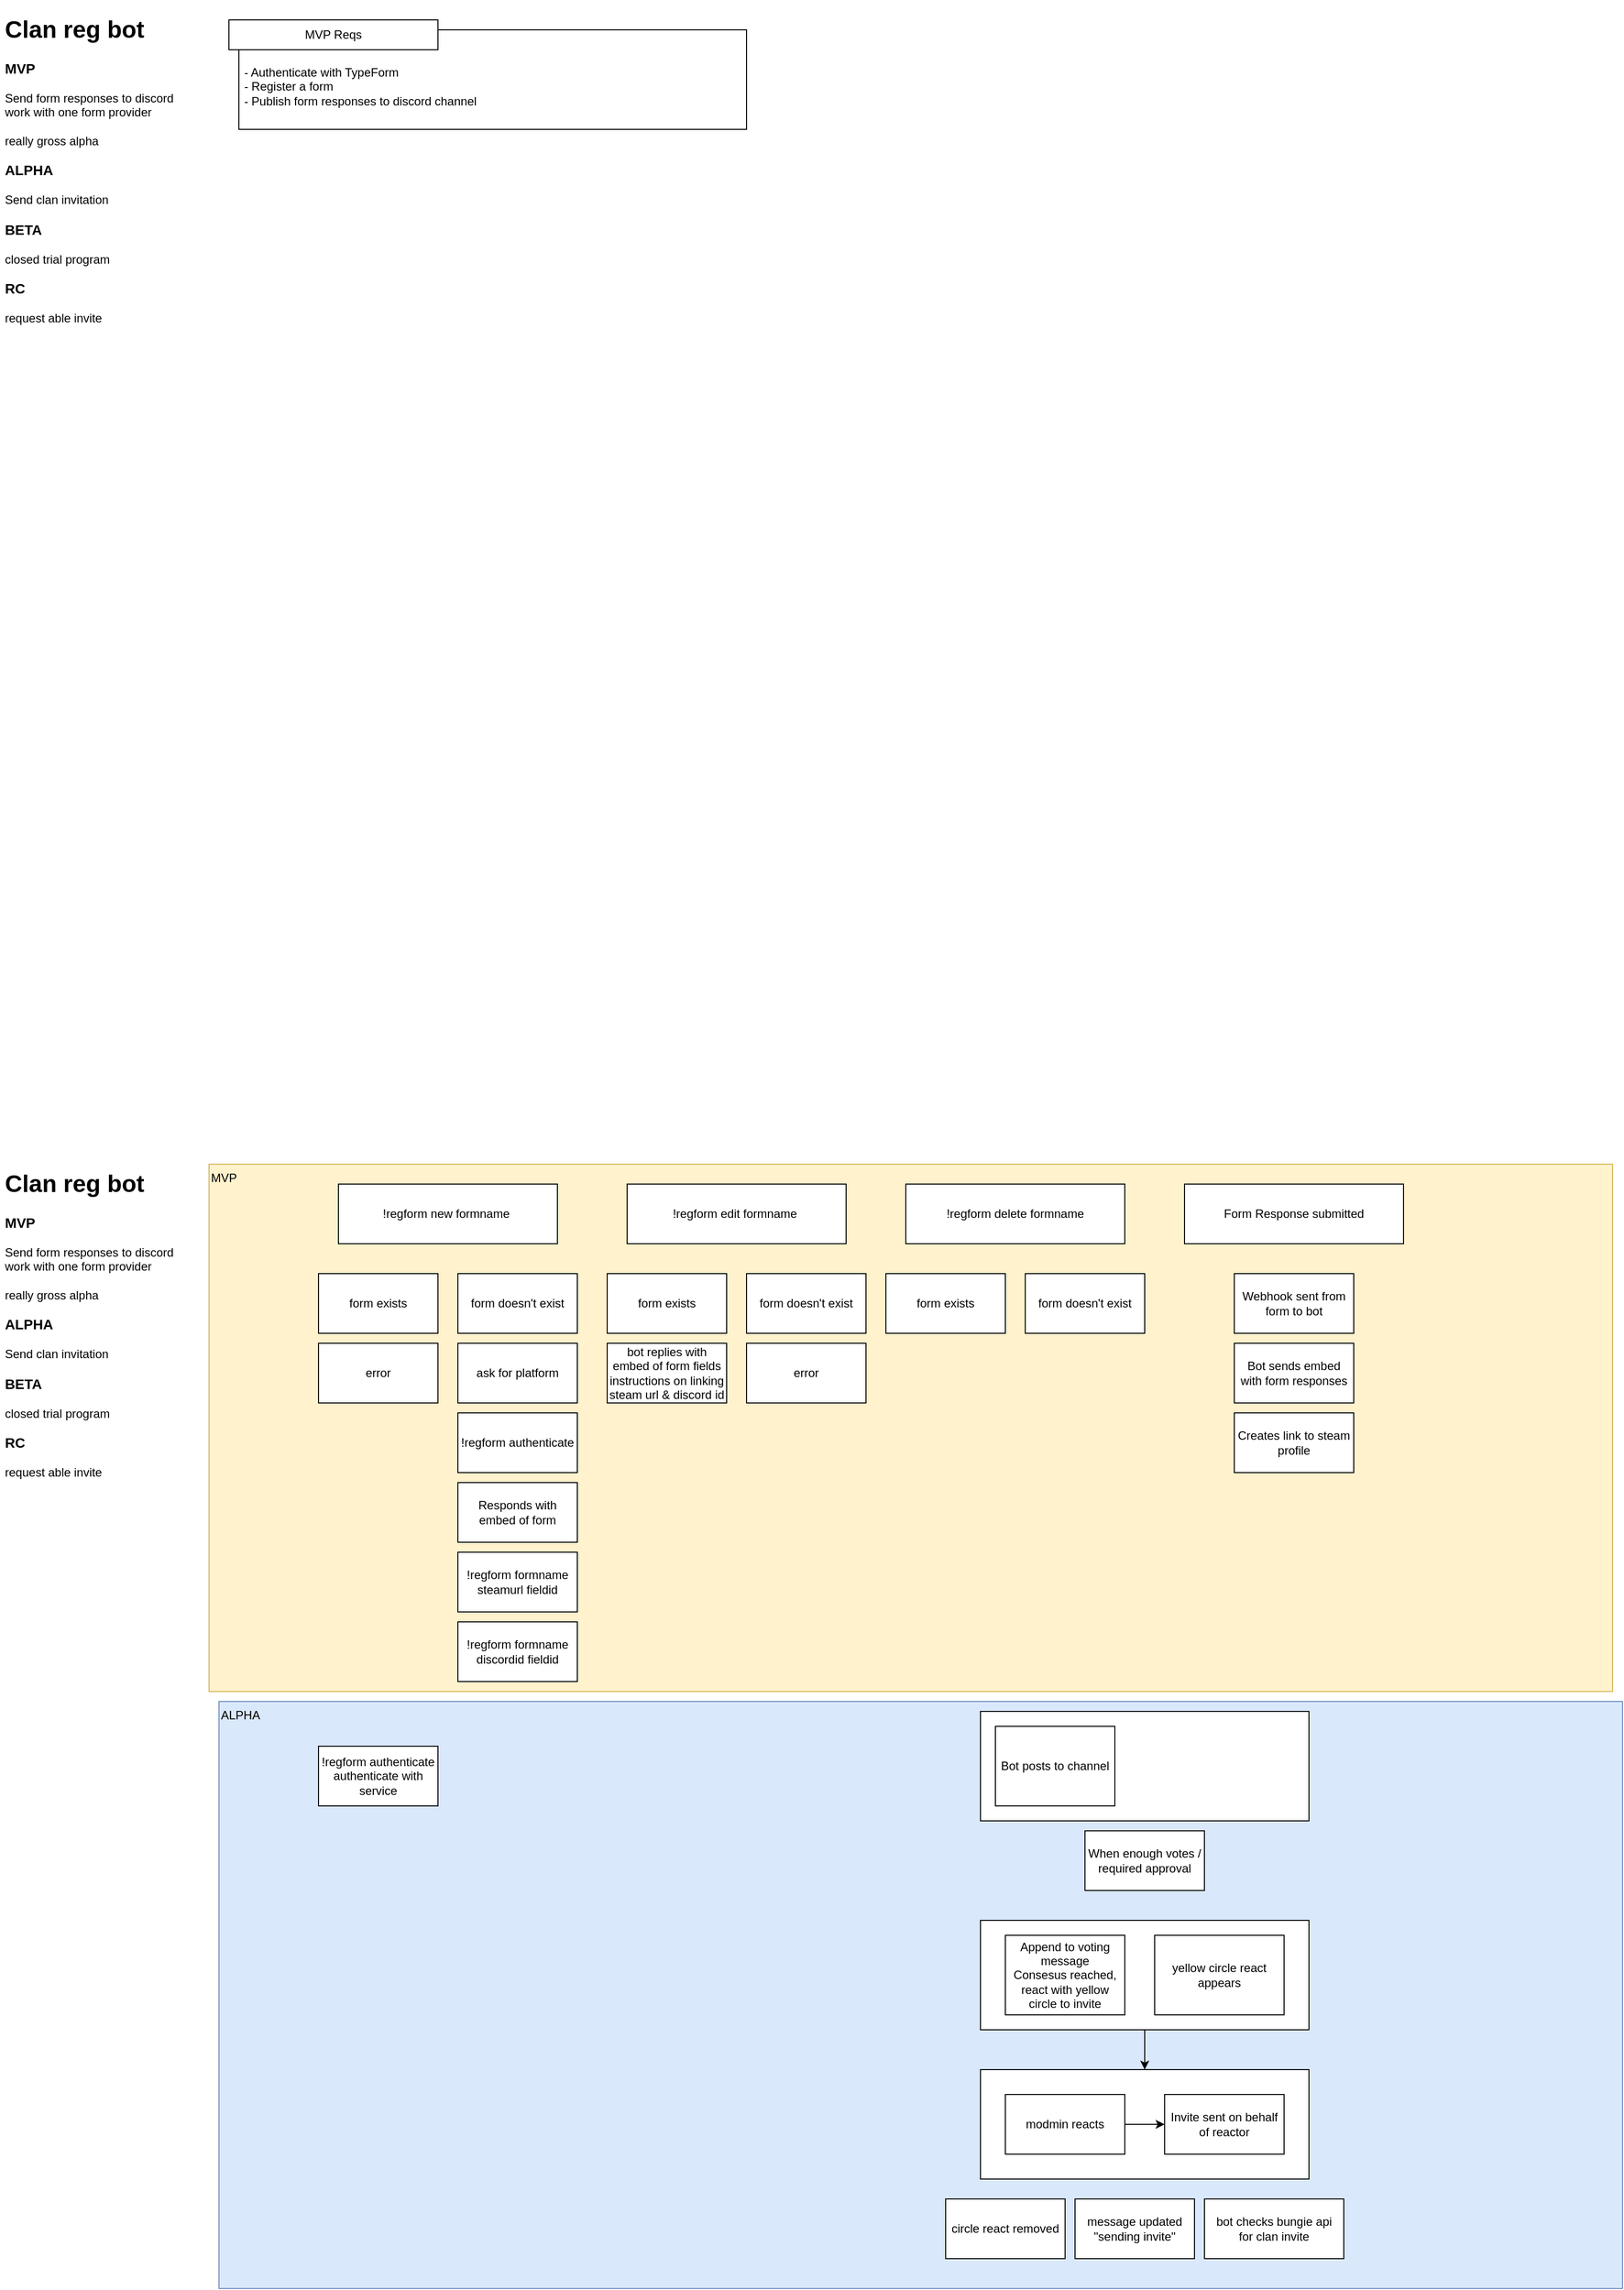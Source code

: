 <mxfile version="14.6.9" type="github">
  <diagram id="RfpNTJ9veeR0UO0Lct0X" name="Page-1">
    <mxGraphModel dx="3137" dy="2131" grid="1" gridSize="10" guides="1" tooltips="1" connect="1" arrows="1" fold="1" page="1" pageScale="1" pageWidth="1654" pageHeight="1169" math="0" shadow="0">
      <root>
        <mxCell id="0" />
        <mxCell id="1" parent="0" />
        <mxCell id="N6XDs_oPTWnc6v9uHJOH-95" value="&lt;br&gt;&lt;br&gt;&amp;nbsp;- Authenticate with TypeForm&lt;br&gt;&amp;nbsp;- Register a form&lt;br&gt;&amp;nbsp;- Publish form responses to discord channel" style="rounded=0;whiteSpace=wrap;html=1;align=left;verticalAlign=top;" vertex="1" parent="1">
          <mxGeometry x="-1400" y="-1120" width="510" height="100" as="geometry" />
        </mxCell>
        <mxCell id="N6XDs_oPTWnc6v9uHJOH-54" value="ALPHA" style="rounded=0;whiteSpace=wrap;html=1;fillColor=#dae8fc;strokeColor=#6c8ebf;align=left;verticalAlign=top;" vertex="1" parent="1">
          <mxGeometry x="-1420" y="560" width="1410" height="590" as="geometry" />
        </mxCell>
        <mxCell id="N6XDs_oPTWnc6v9uHJOH-49" value="" style="rounded=0;whiteSpace=wrap;html=1;" vertex="1" parent="1">
          <mxGeometry x="-655" y="930" width="330" height="110" as="geometry" />
        </mxCell>
        <mxCell id="N6XDs_oPTWnc6v9uHJOH-53" style="edgeStyle=none;rounded=0;orthogonalLoop=1;jettySize=auto;html=1;exitX=0.5;exitY=1;exitDx=0;exitDy=0;" edge="1" parent="1" source="N6XDs_oPTWnc6v9uHJOH-46" target="N6XDs_oPTWnc6v9uHJOH-49">
          <mxGeometry relative="1" as="geometry" />
        </mxCell>
        <mxCell id="N6XDs_oPTWnc6v9uHJOH-46" value="" style="rounded=0;whiteSpace=wrap;html=1;" vertex="1" parent="1">
          <mxGeometry x="-655" y="780" width="330" height="110" as="geometry" />
        </mxCell>
        <mxCell id="N6XDs_oPTWnc6v9uHJOH-40" value="&lt;h1&gt;Clan reg bot&lt;/h1&gt;&lt;h3&gt;MVP&lt;/h3&gt;&lt;div&gt;Send form responses to discord&lt;/div&gt;&lt;div&gt;work with one form provider&lt;/div&gt;&lt;div&gt;&lt;br&gt;&lt;/div&gt;&lt;div&gt;really gross alpha&lt;/div&gt;&lt;h3&gt;ALPHA&lt;/h3&gt;&lt;div&gt;Send clan invitation&lt;/div&gt;&lt;div&gt;&lt;h3&gt;BETA&lt;/h3&gt;&lt;/div&gt;&lt;div&gt;closed trial program&lt;/div&gt;&lt;h3&gt;RC&lt;/h3&gt;&lt;div&gt;request able invite&lt;/div&gt;" style="text;html=1;strokeColor=none;fillColor=none;spacing=5;spacingTop=-20;whiteSpace=wrap;overflow=hidden;rounded=0;" vertex="1" parent="1">
          <mxGeometry x="-1640" y="-1140" width="190" height="370" as="geometry" />
        </mxCell>
        <mxCell id="N6XDs_oPTWnc6v9uHJOH-41" value="When enough votes / required approval" style="rounded=0;whiteSpace=wrap;html=1;" vertex="1" parent="1">
          <mxGeometry x="-550" y="690" width="120" height="60" as="geometry" />
        </mxCell>
        <mxCell id="N6XDs_oPTWnc6v9uHJOH-42" value="yellow circle react appears" style="rounded=0;whiteSpace=wrap;html=1;" vertex="1" parent="1">
          <mxGeometry x="-480" y="795" width="130" height="80" as="geometry" />
        </mxCell>
        <mxCell id="N6XDs_oPTWnc6v9uHJOH-43" value="Append to voting message&lt;br&gt;Consesus reached, react with yellow circle to invite" style="rounded=0;whiteSpace=wrap;html=1;" vertex="1" parent="1">
          <mxGeometry x="-630" y="795" width="120" height="80" as="geometry" />
        </mxCell>
        <mxCell id="N6XDs_oPTWnc6v9uHJOH-48" style="edgeStyle=none;rounded=0;orthogonalLoop=1;jettySize=auto;html=1;exitX=1;exitY=0.5;exitDx=0;exitDy=0;" edge="1" parent="1" source="N6XDs_oPTWnc6v9uHJOH-44" target="N6XDs_oPTWnc6v9uHJOH-45">
          <mxGeometry relative="1" as="geometry" />
        </mxCell>
        <mxCell id="N6XDs_oPTWnc6v9uHJOH-44" value="modmin reacts" style="rounded=0;whiteSpace=wrap;html=1;" vertex="1" parent="1">
          <mxGeometry x="-630" y="955" width="120" height="60" as="geometry" />
        </mxCell>
        <mxCell id="N6XDs_oPTWnc6v9uHJOH-45" value="Invite sent on behalf of reactor" style="rounded=0;whiteSpace=wrap;html=1;" vertex="1" parent="1">
          <mxGeometry x="-470" y="955" width="120" height="60" as="geometry" />
        </mxCell>
        <mxCell id="N6XDs_oPTWnc6v9uHJOH-47" value="&lt;span style=&quot;font-weight: normal&quot;&gt;bot checks bungie api&lt;br&gt;for clan invite&lt;br&gt;&lt;/span&gt;" style="rounded=0;whiteSpace=wrap;html=1;fontStyle=1" vertex="1" parent="1">
          <mxGeometry x="-430" y="1060" width="140" height="60" as="geometry" />
        </mxCell>
        <mxCell id="N6XDs_oPTWnc6v9uHJOH-50" value="circle react removed" style="rounded=0;whiteSpace=wrap;html=1;" vertex="1" parent="1">
          <mxGeometry x="-690" y="1060" width="120" height="60" as="geometry" />
        </mxCell>
        <mxCell id="N6XDs_oPTWnc6v9uHJOH-51" value="message updated&lt;br&gt;&quot;sending invite&quot;" style="rounded=0;whiteSpace=wrap;html=1;" vertex="1" parent="1">
          <mxGeometry x="-560" y="1060" width="120" height="60" as="geometry" />
        </mxCell>
        <mxCell id="N6XDs_oPTWnc6v9uHJOH-55" value="MVP" style="rounded=0;whiteSpace=wrap;html=1;fillColor=#fff2cc;strokeColor=#d6b656;align=left;verticalAlign=top;" vertex="1" parent="1">
          <mxGeometry x="-1430" y="20" width="1410" height="530" as="geometry" />
        </mxCell>
        <mxCell id="N6XDs_oPTWnc6v9uHJOH-56" value="!regform delete formname" style="rounded=0;whiteSpace=wrap;html=1;" vertex="1" parent="1">
          <mxGeometry x="-730" y="40" width="220" height="60" as="geometry" />
        </mxCell>
        <mxCell id="N6XDs_oPTWnc6v9uHJOH-58" value="!regform new formname&amp;nbsp;" style="rounded=0;whiteSpace=wrap;html=1;" vertex="1" parent="1">
          <mxGeometry x="-1300" y="40" width="220" height="60" as="geometry" />
        </mxCell>
        <mxCell id="N6XDs_oPTWnc6v9uHJOH-59" value="!regform formname steamurl fieldid" style="rounded=0;whiteSpace=wrap;html=1;" vertex="1" parent="1">
          <mxGeometry x="-1180" y="410" width="120" height="60" as="geometry" />
        </mxCell>
        <mxCell id="N6XDs_oPTWnc6v9uHJOH-62" value="" style="rounded=0;whiteSpace=wrap;html=1;" vertex="1" parent="1">
          <mxGeometry x="-655" y="570" width="330" height="110" as="geometry" />
        </mxCell>
        <mxCell id="N6XDs_oPTWnc6v9uHJOH-64" value="form exists" style="rounded=0;whiteSpace=wrap;html=1;" vertex="1" parent="1">
          <mxGeometry x="-1320" y="130" width="120" height="60" as="geometry" />
        </mxCell>
        <mxCell id="N6XDs_oPTWnc6v9uHJOH-65" value="form doesn&#39;t exist" style="rounded=0;whiteSpace=wrap;html=1;" vertex="1" parent="1">
          <mxGeometry x="-1180" y="130" width="120" height="60" as="geometry" />
        </mxCell>
        <mxCell id="N6XDs_oPTWnc6v9uHJOH-66" value="bot replies with embed of form fields&lt;br&gt;instructions on linking steam url &amp;amp; discord id" style="rounded=0;whiteSpace=wrap;html=1;" vertex="1" parent="1">
          <mxGeometry x="-1030" y="200" width="120" height="60" as="geometry" />
        </mxCell>
        <mxCell id="N6XDs_oPTWnc6v9uHJOH-67" value="!regform formname discordid fieldid" style="rounded=0;whiteSpace=wrap;html=1;" vertex="1" parent="1">
          <mxGeometry x="-1180" y="480" width="120" height="60" as="geometry" />
        </mxCell>
        <mxCell id="N6XDs_oPTWnc6v9uHJOH-70" value="Bot posts to channel" style="rounded=0;whiteSpace=wrap;html=1;" vertex="1" parent="1">
          <mxGeometry x="-640" y="585" width="120" height="80" as="geometry" />
        </mxCell>
        <mxCell id="N6XDs_oPTWnc6v9uHJOH-73" value="error" style="rounded=0;whiteSpace=wrap;html=1;" vertex="1" parent="1">
          <mxGeometry x="-1320" y="200" width="120" height="60" as="geometry" />
        </mxCell>
        <mxCell id="N6XDs_oPTWnc6v9uHJOH-74" value="!regform edit formname&amp;nbsp;" style="rounded=0;whiteSpace=wrap;html=1;" vertex="1" parent="1">
          <mxGeometry x="-1010" y="40" width="220" height="60" as="geometry" />
        </mxCell>
        <mxCell id="N6XDs_oPTWnc6v9uHJOH-75" value="form exists" style="rounded=0;whiteSpace=wrap;html=1;" vertex="1" parent="1">
          <mxGeometry x="-1030" y="130" width="120" height="60" as="geometry" />
        </mxCell>
        <mxCell id="N6XDs_oPTWnc6v9uHJOH-76" value="form doesn&#39;t exist" style="rounded=0;whiteSpace=wrap;html=1;" vertex="1" parent="1">
          <mxGeometry x="-890" y="130" width="120" height="60" as="geometry" />
        </mxCell>
        <mxCell id="N6XDs_oPTWnc6v9uHJOH-77" value="Form Response submitted" style="rounded=0;whiteSpace=wrap;html=1;" vertex="1" parent="1">
          <mxGeometry x="-450" y="40" width="220" height="60" as="geometry" />
        </mxCell>
        <mxCell id="N6XDs_oPTWnc6v9uHJOH-78" value="Webhook sent from form to bot" style="rounded=0;whiteSpace=wrap;html=1;" vertex="1" parent="1">
          <mxGeometry x="-400" y="130" width="120" height="60" as="geometry" />
        </mxCell>
        <mxCell id="N6XDs_oPTWnc6v9uHJOH-79" value="Bot sends embed with form responses" style="rounded=0;whiteSpace=wrap;html=1;" vertex="1" parent="1">
          <mxGeometry x="-400" y="200" width="120" height="60" as="geometry" />
        </mxCell>
        <mxCell id="N6XDs_oPTWnc6v9uHJOH-80" value="Creates link to steam profile" style="rounded=0;whiteSpace=wrap;html=1;" vertex="1" parent="1">
          <mxGeometry x="-400" y="270" width="120" height="60" as="geometry" />
        </mxCell>
        <mxCell id="N6XDs_oPTWnc6v9uHJOH-82" value="form exists" style="rounded=0;whiteSpace=wrap;html=1;" vertex="1" parent="1">
          <mxGeometry x="-750" y="130" width="120" height="60" as="geometry" />
        </mxCell>
        <mxCell id="N6XDs_oPTWnc6v9uHJOH-83" value="form doesn&#39;t exist" style="rounded=0;whiteSpace=wrap;html=1;" vertex="1" parent="1">
          <mxGeometry x="-610" y="130" width="120" height="60" as="geometry" />
        </mxCell>
        <mxCell id="N6XDs_oPTWnc6v9uHJOH-84" value="ask for platform" style="rounded=0;whiteSpace=wrap;html=1;" vertex="1" parent="1">
          <mxGeometry x="-1180" y="200" width="120" height="60" as="geometry" />
        </mxCell>
        <mxCell id="N6XDs_oPTWnc6v9uHJOH-86" value="Responds with embed of form" style="rounded=0;whiteSpace=wrap;html=1;" vertex="1" parent="1">
          <mxGeometry x="-1180" y="340" width="120" height="60" as="geometry" />
        </mxCell>
        <mxCell id="N6XDs_oPTWnc6v9uHJOH-87" value="error" style="rounded=0;whiteSpace=wrap;html=1;" vertex="1" parent="1">
          <mxGeometry x="-890" y="200" width="120" height="60" as="geometry" />
        </mxCell>
        <mxCell id="N6XDs_oPTWnc6v9uHJOH-88" value="!regform authenticate&lt;br&gt;authenticate with service" style="rounded=0;whiteSpace=wrap;html=1;" vertex="1" parent="1">
          <mxGeometry x="-1320" y="605" width="120" height="60" as="geometry" />
        </mxCell>
        <mxCell id="N6XDs_oPTWnc6v9uHJOH-89" value="!regform authenticate" style="rounded=0;whiteSpace=wrap;html=1;" vertex="1" parent="1">
          <mxGeometry x="-1180" y="270" width="120" height="60" as="geometry" />
        </mxCell>
        <mxCell id="N6XDs_oPTWnc6v9uHJOH-90" value="&lt;h1&gt;Clan reg bot&lt;/h1&gt;&lt;h3&gt;MVP&lt;/h3&gt;&lt;div&gt;Send form responses to discord&lt;/div&gt;&lt;div&gt;work with one form provider&lt;/div&gt;&lt;div&gt;&lt;br&gt;&lt;/div&gt;&lt;div&gt;really gross alpha&lt;/div&gt;&lt;h3&gt;ALPHA&lt;/h3&gt;&lt;div&gt;Send clan invitation&lt;/div&gt;&lt;div&gt;&lt;h3&gt;BETA&lt;/h3&gt;&lt;/div&gt;&lt;div&gt;closed trial program&lt;/div&gt;&lt;h3&gt;RC&lt;/h3&gt;&lt;div&gt;request able invite&lt;/div&gt;" style="text;html=1;strokeColor=none;fillColor=none;spacing=5;spacingTop=-20;whiteSpace=wrap;overflow=hidden;rounded=0;" vertex="1" parent="1">
          <mxGeometry x="-1640" y="20" width="190" height="370" as="geometry" />
        </mxCell>
        <mxCell id="N6XDs_oPTWnc6v9uHJOH-93" value="MVP Reqs" style="rounded=0;whiteSpace=wrap;html=1;" vertex="1" parent="1">
          <mxGeometry x="-1410" y="-1130" width="210" height="30" as="geometry" />
        </mxCell>
      </root>
    </mxGraphModel>
  </diagram>
</mxfile>
